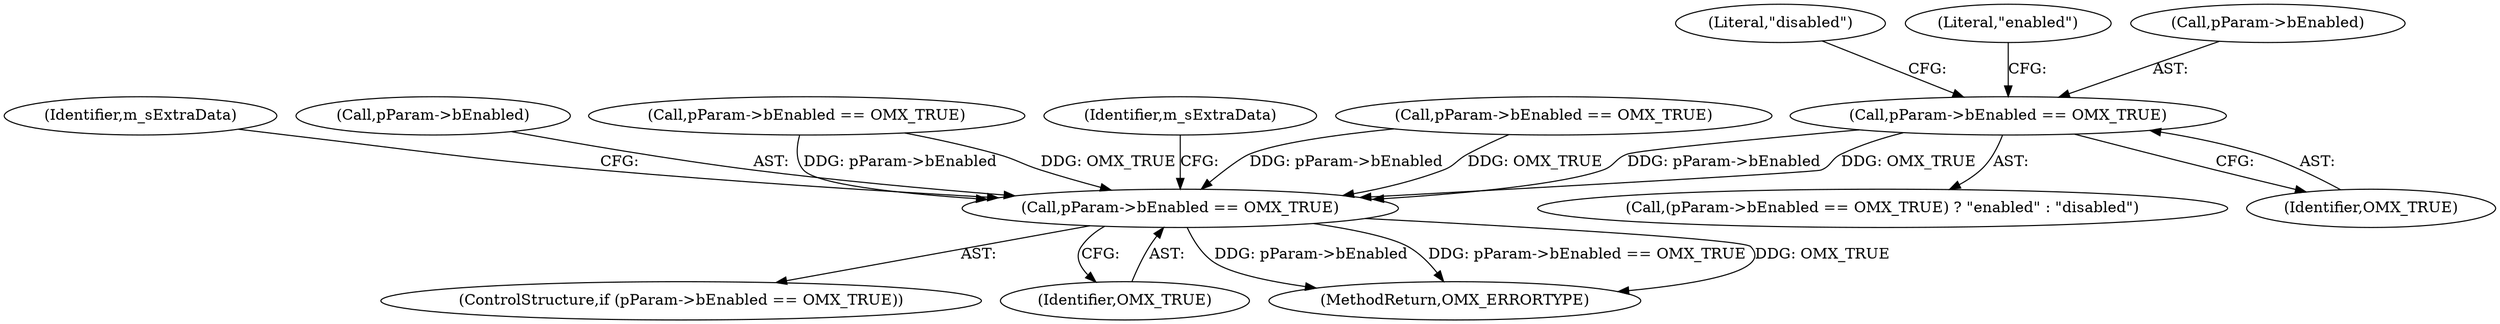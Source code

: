 digraph "0_Android_560ccdb509a7b86186fac0fce1b25bd9a3e6a6e8_7@pointer" {
"1002331" [label="(Call,pParam->bEnabled == OMX_TRUE)"];
"1002402" [label="(Call,pParam->bEnabled == OMX_TRUE)"];
"1002412" [label="(Identifier,m_sExtraData)"];
"1002401" [label="(ControlStructure,if (pParam->bEnabled == OMX_TRUE))"];
"1002406" [label="(Identifier,OMX_TRUE)"];
"1002337" [label="(Literal,\"disabled\")"];
"1002336" [label="(Literal,\"enabled\")"];
"1002330" [label="(Call,(pParam->bEnabled == OMX_TRUE) ? \"enabled\" : \"disabled\")"];
"1002331" [label="(Call,pParam->bEnabled == OMX_TRUE)"];
"1002403" [label="(Call,pParam->bEnabled)"];
"1002335" [label="(Identifier,OMX_TRUE)"];
"1002293" [label="(Call,pParam->bEnabled == OMX_TRUE)"];
"1002408" [label="(Identifier,m_sExtraData)"];
"1002913" [label="(MethodReturn,OMX_ERRORTYPE)"];
"1002332" [label="(Call,pParam->bEnabled)"];
"1002375" [label="(Call,pParam->bEnabled == OMX_TRUE)"];
"1002402" [label="(Call,pParam->bEnabled == OMX_TRUE)"];
"1002331" -> "1002330"  [label="AST: "];
"1002331" -> "1002335"  [label="CFG: "];
"1002332" -> "1002331"  [label="AST: "];
"1002335" -> "1002331"  [label="AST: "];
"1002336" -> "1002331"  [label="CFG: "];
"1002337" -> "1002331"  [label="CFG: "];
"1002331" -> "1002402"  [label="DDG: pParam->bEnabled"];
"1002331" -> "1002402"  [label="DDG: OMX_TRUE"];
"1002402" -> "1002401"  [label="AST: "];
"1002402" -> "1002406"  [label="CFG: "];
"1002403" -> "1002402"  [label="AST: "];
"1002406" -> "1002402"  [label="AST: "];
"1002408" -> "1002402"  [label="CFG: "];
"1002412" -> "1002402"  [label="CFG: "];
"1002402" -> "1002913"  [label="DDG: pParam->bEnabled"];
"1002402" -> "1002913"  [label="DDG: pParam->bEnabled == OMX_TRUE"];
"1002402" -> "1002913"  [label="DDG: OMX_TRUE"];
"1002375" -> "1002402"  [label="DDG: pParam->bEnabled"];
"1002375" -> "1002402"  [label="DDG: OMX_TRUE"];
"1002293" -> "1002402"  [label="DDG: pParam->bEnabled"];
"1002293" -> "1002402"  [label="DDG: OMX_TRUE"];
}
